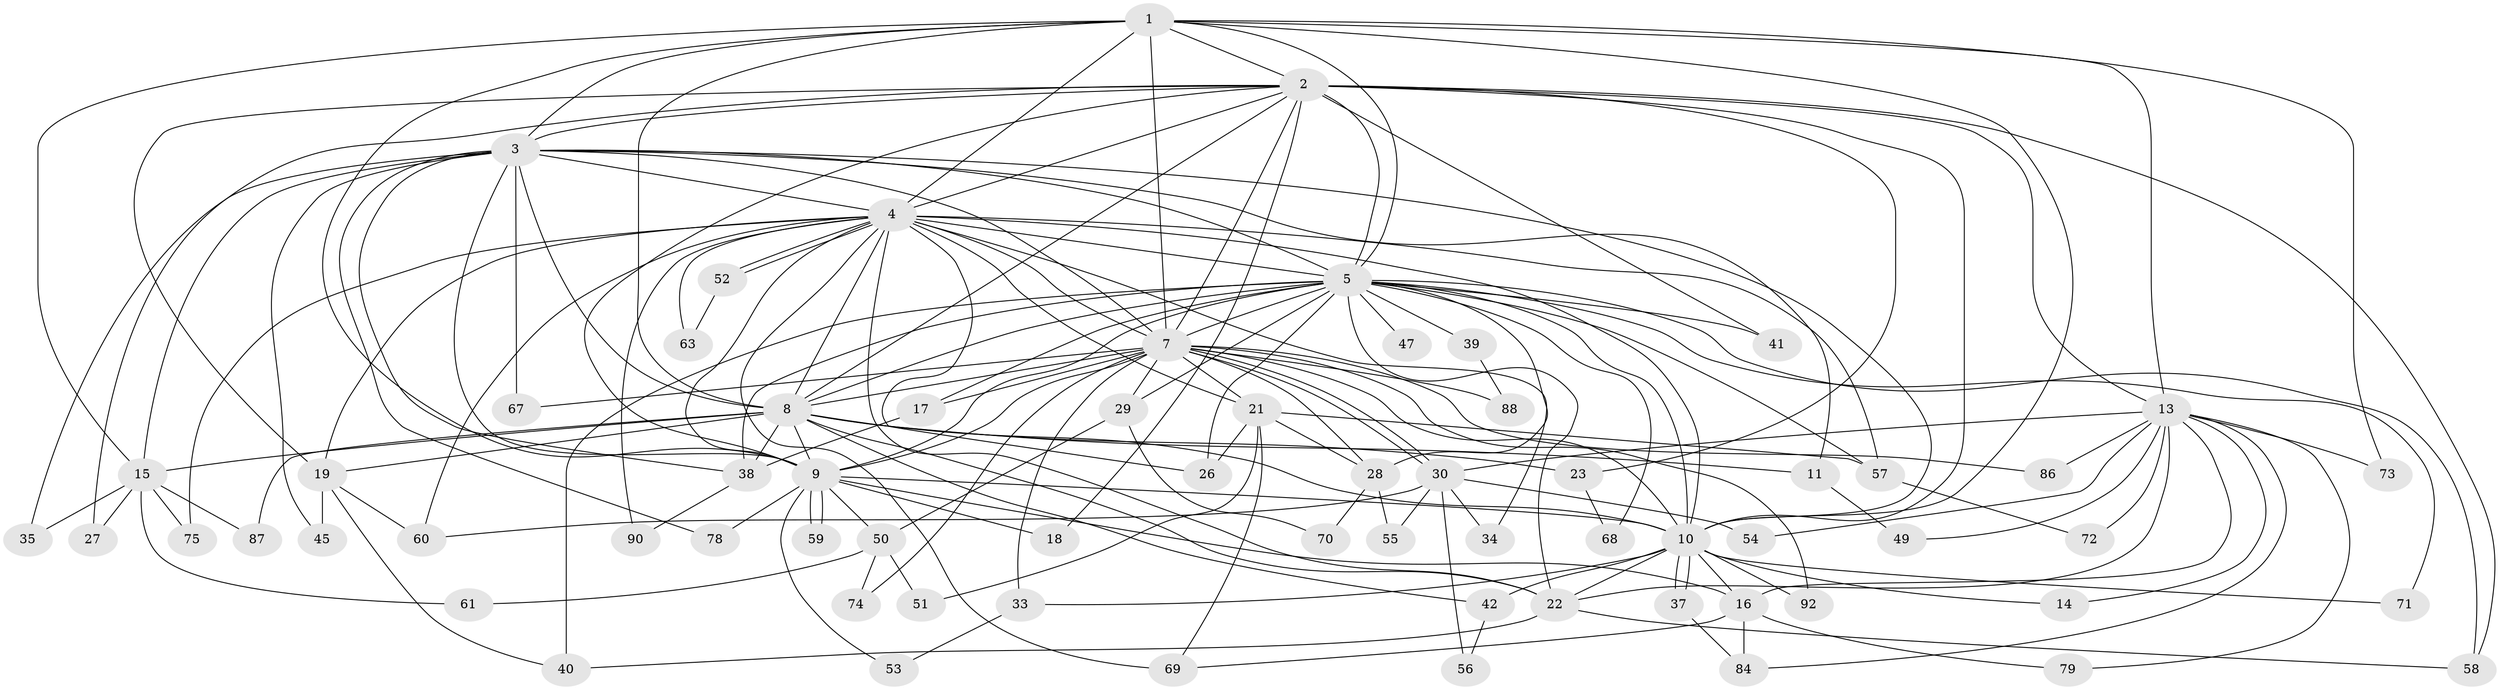 // Generated by graph-tools (version 1.1) at 2025/23/03/03/25 07:23:39]
// undirected, 67 vertices, 167 edges
graph export_dot {
graph [start="1"]
  node [color=gray90,style=filled];
  1 [super="+20"];
  2 [super="+83"];
  3 [super="+48"];
  4 [super="+25"];
  5 [super="+6"];
  7 [super="+12"];
  8 [super="+44"];
  9 [super="+31"];
  10 [super="+36"];
  11;
  13 [super="+65"];
  14;
  15 [super="+32"];
  16 [super="+62"];
  17 [super="+46"];
  18;
  19 [super="+24"];
  21 [super="+89"];
  22 [super="+76"];
  23;
  26;
  27;
  28 [super="+43"];
  29;
  30 [super="+81"];
  33;
  34;
  35;
  37;
  38 [super="+82"];
  39;
  40 [super="+64"];
  41;
  42;
  45;
  47;
  49;
  50;
  51;
  52;
  53;
  54;
  55;
  56;
  57 [super="+66"];
  58 [super="+80"];
  59;
  60 [super="+77"];
  61;
  63;
  67;
  68;
  69 [super="+91"];
  70;
  71;
  72;
  73;
  74;
  75;
  78;
  79;
  84 [super="+85"];
  86;
  87;
  88;
  90;
  92;
  1 -- 2;
  1 -- 3;
  1 -- 4;
  1 -- 5 [weight=2];
  1 -- 7;
  1 -- 8 [weight=2];
  1 -- 9;
  1 -- 10;
  1 -- 13;
  1 -- 15;
  1 -- 73;
  2 -- 3;
  2 -- 4;
  2 -- 5 [weight=2];
  2 -- 7 [weight=2];
  2 -- 8;
  2 -- 9;
  2 -- 10 [weight=2];
  2 -- 13;
  2 -- 18;
  2 -- 23;
  2 -- 27;
  2 -- 41;
  2 -- 58;
  2 -- 19;
  3 -- 4;
  3 -- 5 [weight=2];
  3 -- 7 [weight=2];
  3 -- 8;
  3 -- 9;
  3 -- 10;
  3 -- 11;
  3 -- 15;
  3 -- 35;
  3 -- 38;
  3 -- 45;
  3 -- 67;
  3 -- 78;
  4 -- 5 [weight=2];
  4 -- 7;
  4 -- 8;
  4 -- 9;
  4 -- 10;
  4 -- 19;
  4 -- 21;
  4 -- 26;
  4 -- 34;
  4 -- 52;
  4 -- 52;
  4 -- 57;
  4 -- 60;
  4 -- 63;
  4 -- 69;
  4 -- 75;
  4 -- 90;
  4 -- 22;
  5 -- 7 [weight=2];
  5 -- 8 [weight=2];
  5 -- 9 [weight=2];
  5 -- 10 [weight=2];
  5 -- 17;
  5 -- 28;
  5 -- 40;
  5 -- 71;
  5 -- 57;
  5 -- 68;
  5 -- 22;
  5 -- 26;
  5 -- 29;
  5 -- 38;
  5 -- 39;
  5 -- 41;
  5 -- 47;
  5 -- 58;
  7 -- 8;
  7 -- 9;
  7 -- 10;
  7 -- 17;
  7 -- 21;
  7 -- 30;
  7 -- 30;
  7 -- 33;
  7 -- 67;
  7 -- 74;
  7 -- 88;
  7 -- 92;
  7 -- 86;
  7 -- 28;
  7 -- 29;
  8 -- 9 [weight=2];
  8 -- 10;
  8 -- 11;
  8 -- 19;
  8 -- 22;
  8 -- 23;
  8 -- 42;
  8 -- 87;
  8 -- 38 [weight=2];
  8 -- 15;
  9 -- 10;
  9 -- 18;
  9 -- 53;
  9 -- 59;
  9 -- 59;
  9 -- 78;
  9 -- 50;
  9 -- 16;
  10 -- 14;
  10 -- 16;
  10 -- 33;
  10 -- 37;
  10 -- 37;
  10 -- 42;
  10 -- 71;
  10 -- 92;
  10 -- 22;
  11 -- 49;
  13 -- 14;
  13 -- 16;
  13 -- 49;
  13 -- 54;
  13 -- 72;
  13 -- 73;
  13 -- 79;
  13 -- 84;
  13 -- 86;
  13 -- 30;
  13 -- 22;
  15 -- 27;
  15 -- 35;
  15 -- 61;
  15 -- 75;
  15 -- 87;
  16 -- 69;
  16 -- 79;
  16 -- 84;
  17 -- 38;
  19 -- 40;
  19 -- 45;
  19 -- 60;
  21 -- 51;
  21 -- 57;
  21 -- 69;
  21 -- 26;
  21 -- 28;
  22 -- 58;
  22 -- 40;
  23 -- 68;
  28 -- 55;
  28 -- 70;
  29 -- 50;
  29 -- 70;
  30 -- 34;
  30 -- 54;
  30 -- 55;
  30 -- 56;
  30 -- 60;
  33 -- 53;
  37 -- 84;
  38 -- 90;
  39 -- 88;
  42 -- 56;
  50 -- 51;
  50 -- 61;
  50 -- 74;
  52 -- 63;
  57 -- 72;
}
